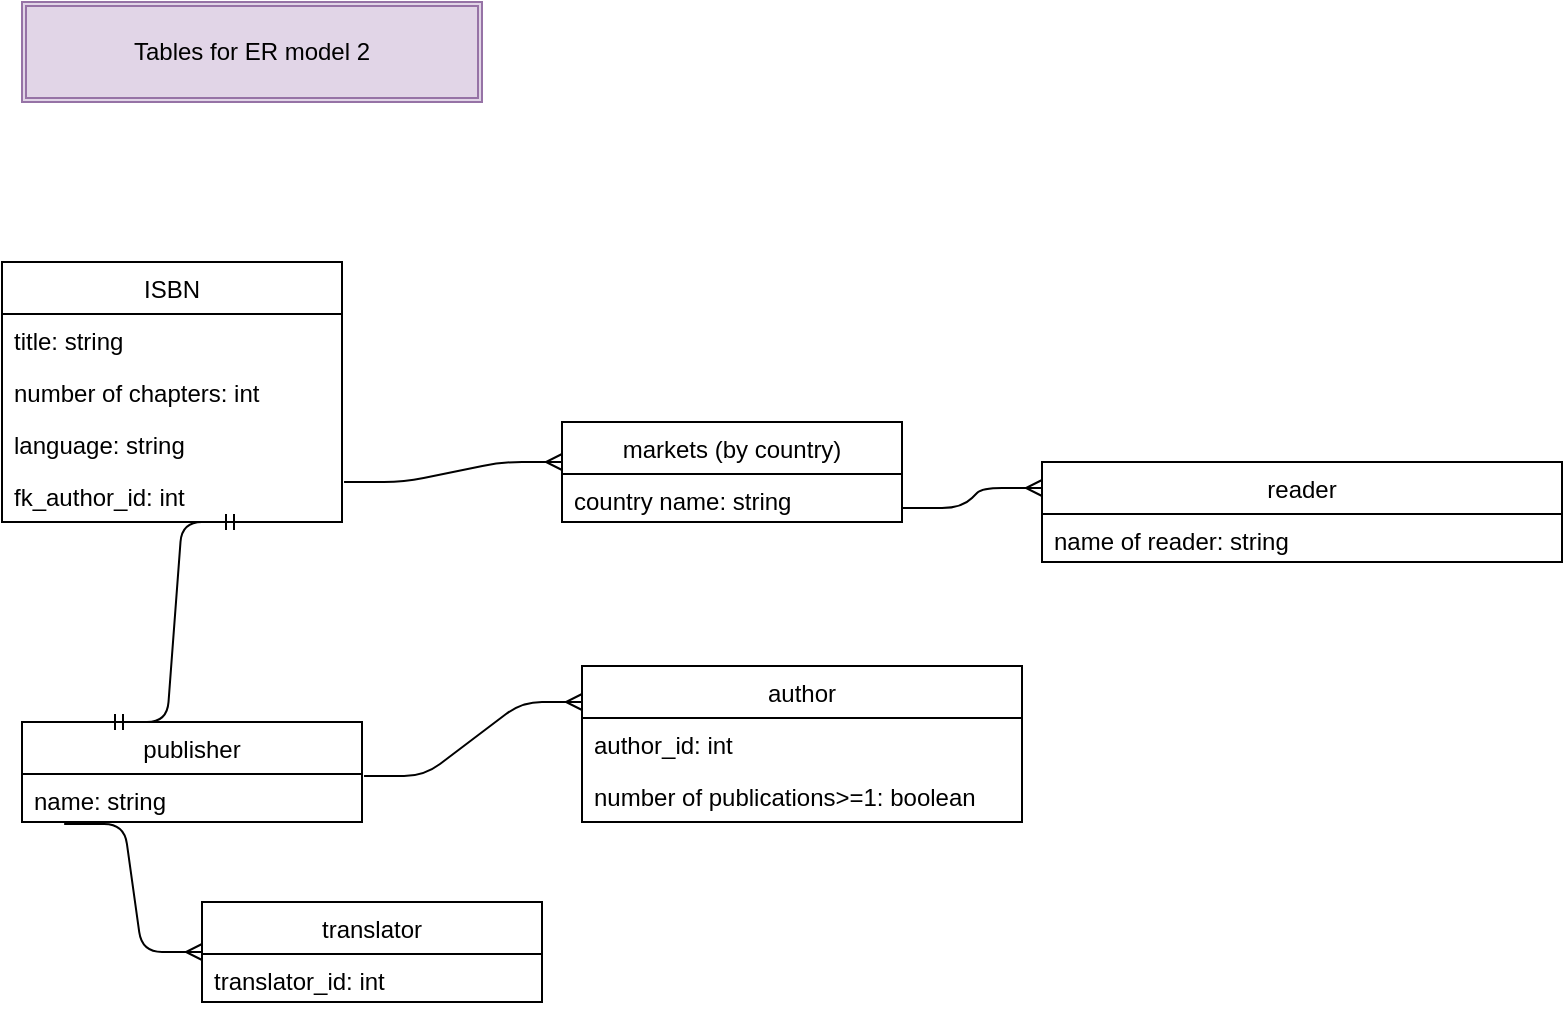 <mxfile version="13.1.3" type="device"><diagram id="Kit6CzmrHudVI_w6wxeh" name="Page-1"><mxGraphModel dx="868" dy="492" grid="1" gridSize="10" guides="1" tooltips="1" connect="1" arrows="1" fold="1" page="1" pageScale="1" pageWidth="850" pageHeight="1100" math="0" shadow="0" extFonts="Permanent Marker^https://fonts.googleapis.com/css?family=Permanent+Marker"><root><mxCell id="0"/><mxCell id="1" parent="0"/><mxCell id="dIyBv7QebKVcJBGcidcr-1" value="ISBN" style="swimlane;fontStyle=0;childLayout=stackLayout;horizontal=1;startSize=26;fillColor=none;horizontalStack=0;resizeParent=1;resizeParentMax=0;resizeLast=0;collapsible=1;marginBottom=0;" vertex="1" parent="1"><mxGeometry x="50" y="160" width="170" height="130" as="geometry"/></mxCell><mxCell id="dIyBv7QebKVcJBGcidcr-2" value="title: string" style="text;strokeColor=none;fillColor=none;align=left;verticalAlign=top;spacingLeft=4;spacingRight=4;overflow=hidden;rotatable=0;points=[[0,0.5],[1,0.5]];portConstraint=eastwest;" vertex="1" parent="dIyBv7QebKVcJBGcidcr-1"><mxGeometry y="26" width="170" height="26" as="geometry"/></mxCell><mxCell id="dIyBv7QebKVcJBGcidcr-3" value="number of chapters: int&#10;" style="text;strokeColor=none;fillColor=none;align=left;verticalAlign=top;spacingLeft=4;spacingRight=4;overflow=hidden;rotatable=0;points=[[0,0.5],[1,0.5]];portConstraint=eastwest;" vertex="1" parent="dIyBv7QebKVcJBGcidcr-1"><mxGeometry y="52" width="170" height="26" as="geometry"/></mxCell><mxCell id="dIyBv7QebKVcJBGcidcr-4" value="language: string" style="text;strokeColor=none;fillColor=none;align=left;verticalAlign=top;spacingLeft=4;spacingRight=4;overflow=hidden;rotatable=0;points=[[0,0.5],[1,0.5]];portConstraint=eastwest;" vertex="1" parent="dIyBv7QebKVcJBGcidcr-1"><mxGeometry y="78" width="170" height="26" as="geometry"/></mxCell><mxCell id="dIyBv7QebKVcJBGcidcr-16" value="fk_author_id: int" style="text;strokeColor=none;fillColor=none;align=left;verticalAlign=top;spacingLeft=4;spacingRight=4;overflow=hidden;rotatable=0;points=[[0,0.5],[1,0.5]];portConstraint=eastwest;" vertex="1" parent="dIyBv7QebKVcJBGcidcr-1"><mxGeometry y="104" width="170" height="26" as="geometry"/></mxCell><mxCell id="dIyBv7QebKVcJBGcidcr-27" value="" style="edgeStyle=entityRelationEdgeStyle;fontSize=12;html=1;endArrow=ERmandOne;startArrow=ERmandOne;exitX=0.25;exitY=0;exitDx=0;exitDy=0;" edge="1" parent="1" source="dIyBv7QebKVcJBGcidcr-25"><mxGeometry width="100" height="100" relative="1" as="geometry"><mxPoint x="90" y="370" as="sourcePoint"/><mxPoint x="170" y="290" as="targetPoint"/></mxGeometry></mxCell><mxCell id="dIyBv7QebKVcJBGcidcr-25" value="publisher" style="swimlane;fontStyle=0;childLayout=stackLayout;horizontal=1;startSize=26;fillColor=none;horizontalStack=0;resizeParent=1;resizeParentMax=0;resizeLast=0;collapsible=1;marginBottom=0;" vertex="1" parent="1"><mxGeometry x="60" y="390" width="170" height="50" as="geometry"/></mxCell><mxCell id="dIyBv7QebKVcJBGcidcr-26" value="name: string" style="text;strokeColor=none;fillColor=none;align=left;verticalAlign=top;spacingLeft=4;spacingRight=4;overflow=hidden;rotatable=0;points=[[0,0.5],[1,0.5]];portConstraint=eastwest;" vertex="1" parent="dIyBv7QebKVcJBGcidcr-25"><mxGeometry y="26" width="170" height="24" as="geometry"/></mxCell><mxCell id="dIyBv7QebKVcJBGcidcr-6" value="author" style="swimlane;fontStyle=0;childLayout=stackLayout;horizontal=1;startSize=26;fillColor=none;horizontalStack=0;resizeParent=1;resizeParentMax=0;resizeLast=0;collapsible=1;marginBottom=0;" vertex="1" parent="1"><mxGeometry x="340" y="362" width="220" height="78" as="geometry"/></mxCell><mxCell id="dIyBv7QebKVcJBGcidcr-28" value="" style="edgeStyle=entityRelationEdgeStyle;fontSize=12;html=1;endArrow=ERmany;exitX=1.006;exitY=0.042;exitDx=0;exitDy=0;exitPerimeter=0;" edge="1" parent="dIyBv7QebKVcJBGcidcr-6" source="dIyBv7QebKVcJBGcidcr-26"><mxGeometry width="100" height="100" relative="1" as="geometry"><mxPoint x="-100" y="118" as="sourcePoint"/><mxPoint y="18" as="targetPoint"/></mxGeometry></mxCell><mxCell id="dIyBv7QebKVcJBGcidcr-7" value="author_id: int" style="text;strokeColor=none;fillColor=none;align=left;verticalAlign=top;spacingLeft=4;spacingRight=4;overflow=hidden;rotatable=0;points=[[0,0.5],[1,0.5]];portConstraint=eastwest;" vertex="1" parent="dIyBv7QebKVcJBGcidcr-6"><mxGeometry y="26" width="220" height="26" as="geometry"/></mxCell><mxCell id="dIyBv7QebKVcJBGcidcr-8" value="number of publications&gt;=1: boolean" style="text;strokeColor=none;fillColor=none;align=left;verticalAlign=top;spacingLeft=4;spacingRight=4;overflow=hidden;rotatable=0;points=[[0,0.5],[1,0.5]];portConstraint=eastwest;" vertex="1" parent="dIyBv7QebKVcJBGcidcr-6"><mxGeometry y="52" width="220" height="26" as="geometry"/></mxCell><mxCell id="dIyBv7QebKVcJBGcidcr-17" value="translator" style="swimlane;fontStyle=0;childLayout=stackLayout;horizontal=1;startSize=26;fillColor=none;horizontalStack=0;resizeParent=1;resizeParentMax=0;resizeLast=0;collapsible=1;marginBottom=0;" vertex="1" parent="1"><mxGeometry x="150" y="480" width="170" height="50" as="geometry"/></mxCell><mxCell id="dIyBv7QebKVcJBGcidcr-18" value="translator_id: int" style="text;strokeColor=none;fillColor=none;align=left;verticalAlign=top;spacingLeft=4;spacingRight=4;overflow=hidden;rotatable=0;points=[[0,0.5],[1,0.5]];portConstraint=eastwest;" vertex="1" parent="dIyBv7QebKVcJBGcidcr-17"><mxGeometry y="26" width="170" height="24" as="geometry"/></mxCell><mxCell id="dIyBv7QebKVcJBGcidcr-29" value="" style="edgeStyle=entityRelationEdgeStyle;fontSize=12;html=1;endArrow=ERmany;entryX=0;entryY=0.5;entryDx=0;entryDy=0;exitX=0.124;exitY=1.042;exitDx=0;exitDy=0;exitPerimeter=0;" edge="1" parent="1" source="dIyBv7QebKVcJBGcidcr-26" target="dIyBv7QebKVcJBGcidcr-17"><mxGeometry width="100" height="100" relative="1" as="geometry"><mxPoint x="50" y="540" as="sourcePoint"/><mxPoint x="150" y="440" as="targetPoint"/></mxGeometry></mxCell><mxCell id="dIyBv7QebKVcJBGcidcr-19" value="markets (by country)" style="swimlane;fontStyle=0;childLayout=stackLayout;horizontal=1;startSize=26;fillColor=none;horizontalStack=0;resizeParent=1;resizeParentMax=0;resizeLast=0;collapsible=1;marginBottom=0;" vertex="1" parent="1"><mxGeometry x="330" y="240" width="170" height="50" as="geometry"/></mxCell><mxCell id="dIyBv7QebKVcJBGcidcr-20" value="country name: string" style="text;strokeColor=none;fillColor=none;align=left;verticalAlign=top;spacingLeft=4;spacingRight=4;overflow=hidden;rotatable=0;points=[[0,0.5],[1,0.5]];portConstraint=eastwest;" vertex="1" parent="dIyBv7QebKVcJBGcidcr-19"><mxGeometry y="26" width="170" height="24" as="geometry"/></mxCell><mxCell id="dIyBv7QebKVcJBGcidcr-31" value="" style="edgeStyle=entityRelationEdgeStyle;fontSize=12;html=1;endArrow=ERmany;" edge="1" parent="dIyBv7QebKVcJBGcidcr-19"><mxGeometry width="100" height="100" relative="1" as="geometry"><mxPoint x="170" y="43" as="sourcePoint"/><mxPoint x="240" y="33" as="targetPoint"/></mxGeometry></mxCell><mxCell id="dIyBv7QebKVcJBGcidcr-30" value="" style="edgeStyle=entityRelationEdgeStyle;fontSize=12;html=1;endArrow=ERmany;exitX=1.006;exitY=0.231;exitDx=0;exitDy=0;exitPerimeter=0;" edge="1" parent="1" source="dIyBv7QebKVcJBGcidcr-16"><mxGeometry width="100" height="100" relative="1" as="geometry"><mxPoint x="230.0" y="297.008" as="sourcePoint"/><mxPoint x="330" y="260" as="targetPoint"/></mxGeometry></mxCell><mxCell id="dIyBv7QebKVcJBGcidcr-10" value="reader" style="swimlane;fontStyle=0;childLayout=stackLayout;horizontal=1;startSize=26;fillColor=none;horizontalStack=0;resizeParent=1;resizeParentMax=0;resizeLast=0;collapsible=1;marginBottom=0;" vertex="1" parent="1"><mxGeometry x="570" y="260" width="260" height="50" as="geometry"/></mxCell><mxCell id="dIyBv7QebKVcJBGcidcr-11" value="name of reader: string" style="text;strokeColor=none;fillColor=none;align=left;verticalAlign=top;spacingLeft=4;spacingRight=4;overflow=hidden;rotatable=0;points=[[0,0.5],[1,0.5]];portConstraint=eastwest;" vertex="1" parent="dIyBv7QebKVcJBGcidcr-10"><mxGeometry y="26" width="260" height="24" as="geometry"/></mxCell><mxCell id="dIyBv7QebKVcJBGcidcr-32" value="Tables for ER model 2" style="shape=ext;double=1;rounded=0;whiteSpace=wrap;html=1;fillColor=#e1d5e7;strokeColor=#9673a6;" vertex="1" parent="1"><mxGeometry x="60" y="30" width="230" height="50" as="geometry"/></mxCell></root></mxGraphModel></diagram></mxfile>
